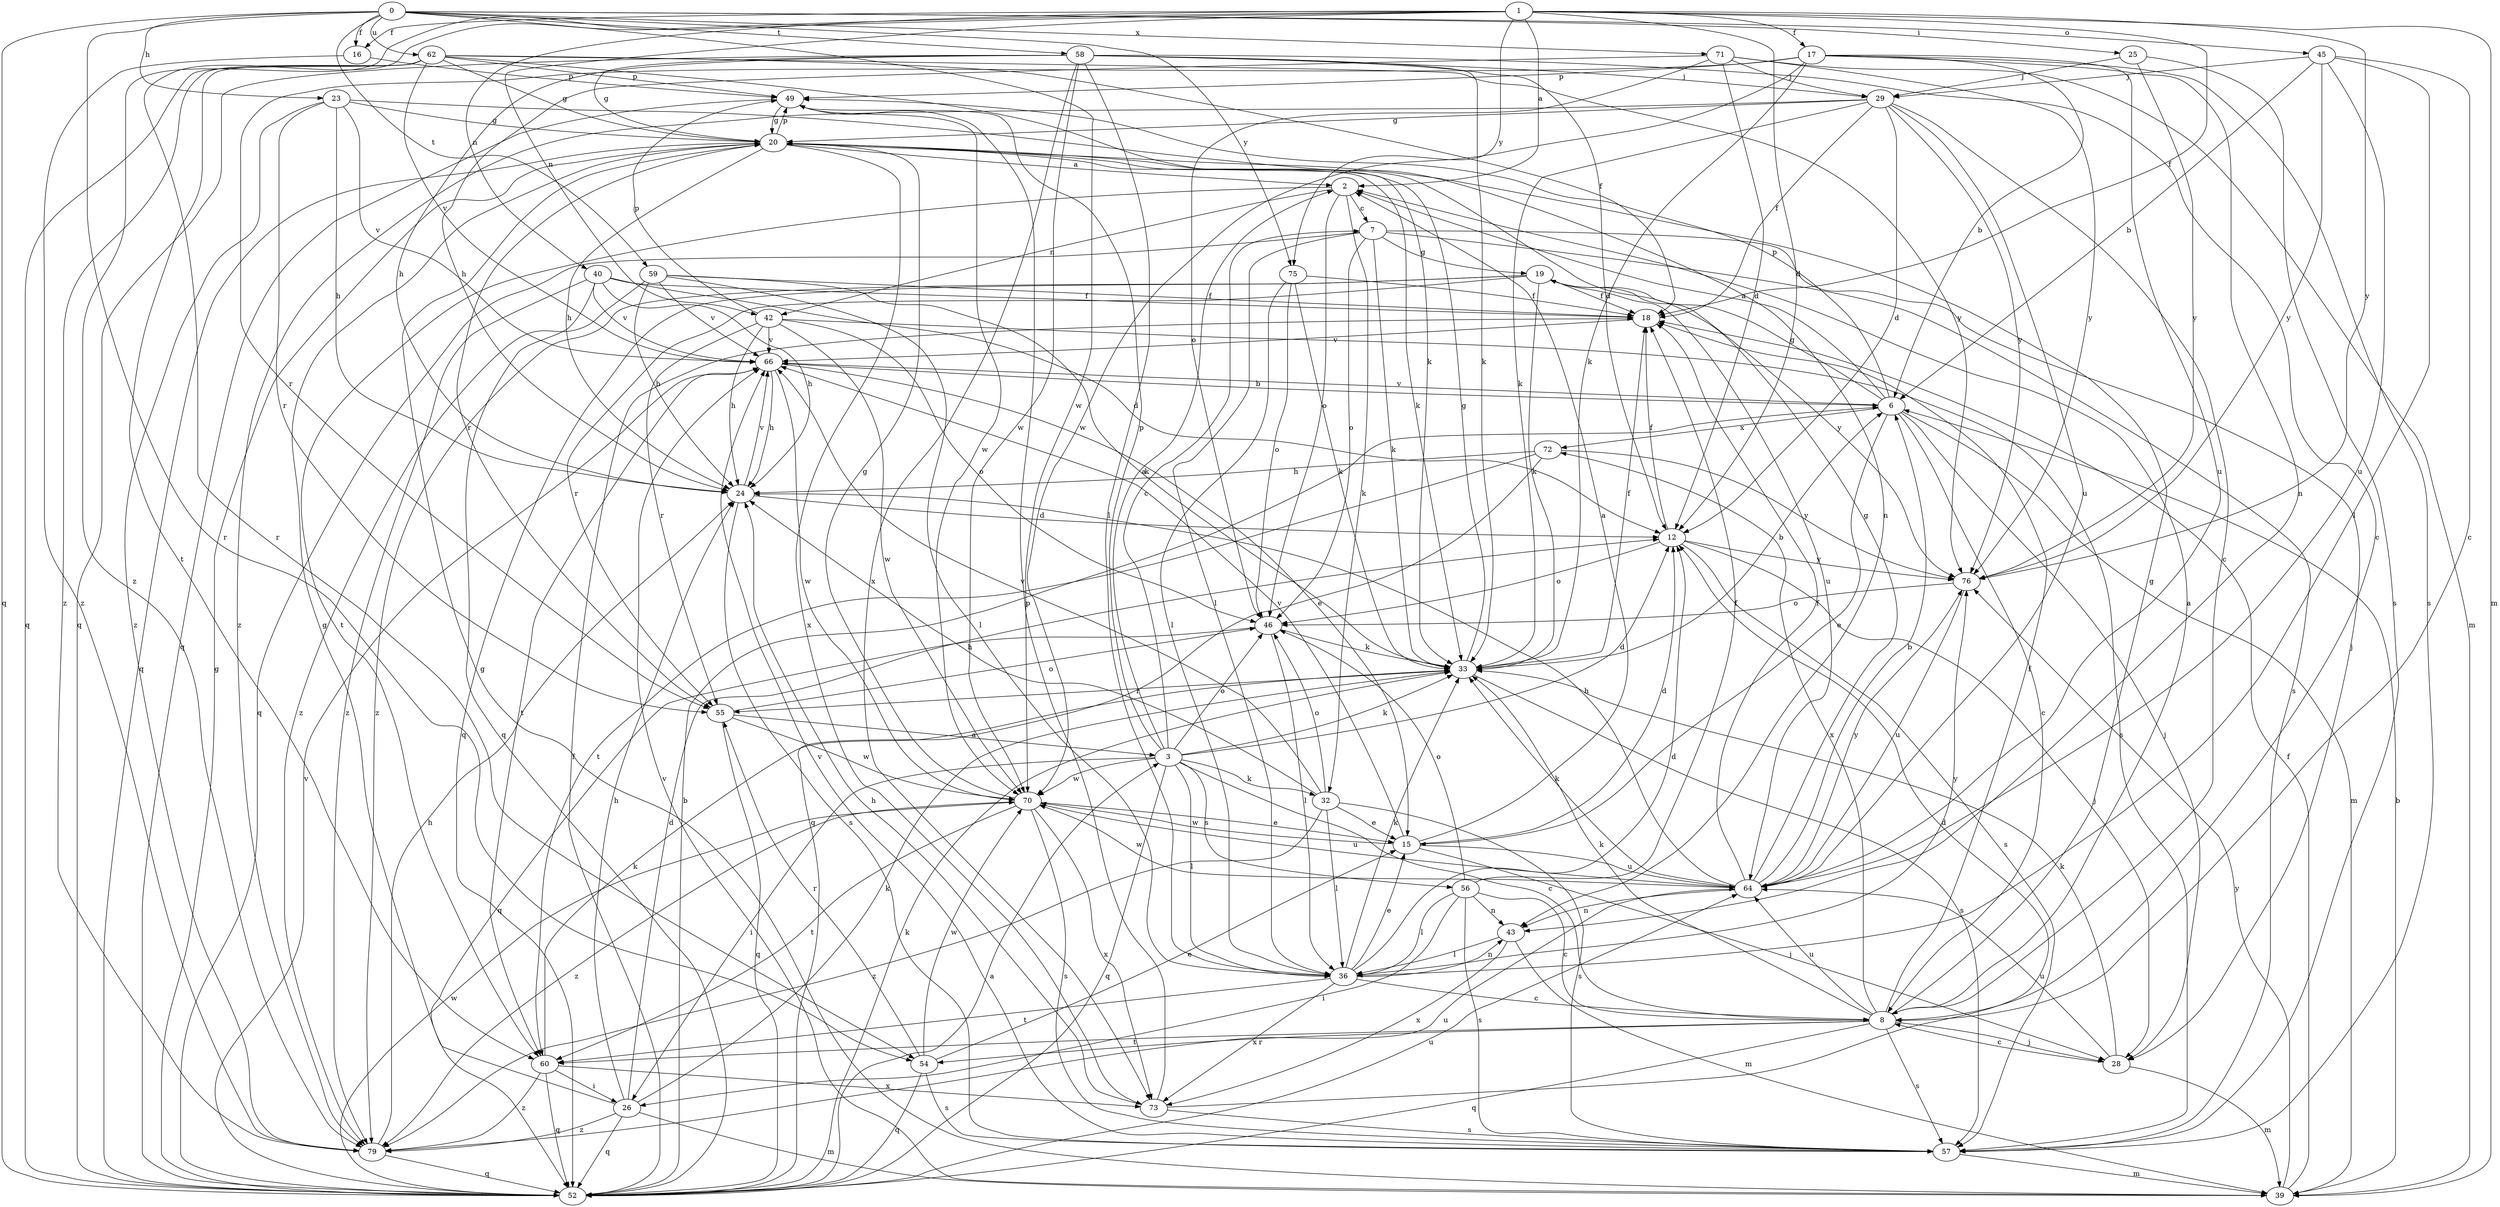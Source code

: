 strict digraph  {
0;
1;
2;
3;
6;
7;
8;
12;
15;
16;
17;
18;
19;
20;
23;
24;
25;
26;
28;
29;
32;
33;
36;
39;
40;
42;
43;
45;
46;
49;
52;
54;
55;
56;
57;
58;
59;
60;
62;
64;
66;
70;
71;
72;
73;
75;
76;
79;
0 -> 16  [label=f];
0 -> 23  [label=h];
0 -> 25  [label=i];
0 -> 45  [label=o];
0 -> 52  [label=q];
0 -> 54  [label=r];
0 -> 58  [label=t];
0 -> 59  [label=t];
0 -> 62  [label=u];
0 -> 70  [label=w];
0 -> 71  [label=x];
0 -> 75  [label=y];
1 -> 2  [label=a];
1 -> 12  [label=d];
1 -> 16  [label=f];
1 -> 17  [label=f];
1 -> 18  [label=f];
1 -> 39  [label=m];
1 -> 40  [label=n];
1 -> 42  [label=n];
1 -> 54  [label=r];
1 -> 75  [label=y];
1 -> 76  [label=y];
1 -> 79  [label=z];
2 -> 7  [label=c];
2 -> 32  [label=k];
2 -> 42  [label=n];
2 -> 46  [label=o];
2 -> 60  [label=t];
3 -> 2  [label=a];
3 -> 7  [label=c];
3 -> 8  [label=c];
3 -> 12  [label=d];
3 -> 26  [label=i];
3 -> 32  [label=k];
3 -> 33  [label=k];
3 -> 36  [label=l];
3 -> 46  [label=o];
3 -> 49  [label=p];
3 -> 52  [label=q];
3 -> 56  [label=s];
3 -> 70  [label=w];
6 -> 2  [label=a];
6 -> 8  [label=c];
6 -> 15  [label=e];
6 -> 19  [label=g];
6 -> 28  [label=j];
6 -> 39  [label=m];
6 -> 49  [label=p];
6 -> 66  [label=v];
6 -> 72  [label=x];
7 -> 19  [label=g];
7 -> 28  [label=j];
7 -> 33  [label=k];
7 -> 36  [label=l];
7 -> 46  [label=o];
7 -> 52  [label=q];
7 -> 57  [label=s];
8 -> 2  [label=a];
8 -> 18  [label=f];
8 -> 20  [label=g];
8 -> 28  [label=j];
8 -> 33  [label=k];
8 -> 52  [label=q];
8 -> 54  [label=r];
8 -> 57  [label=s];
8 -> 60  [label=t];
8 -> 64  [label=u];
8 -> 72  [label=x];
12 -> 18  [label=f];
12 -> 28  [label=j];
12 -> 46  [label=o];
12 -> 57  [label=s];
12 -> 76  [label=y];
15 -> 2  [label=a];
15 -> 12  [label=d];
15 -> 28  [label=j];
15 -> 64  [label=u];
15 -> 66  [label=v];
15 -> 70  [label=w];
16 -> 49  [label=p];
16 -> 79  [label=z];
17 -> 6  [label=b];
17 -> 33  [label=k];
17 -> 43  [label=n];
17 -> 49  [label=p];
17 -> 55  [label=r];
17 -> 57  [label=s];
17 -> 64  [label=u];
17 -> 70  [label=w];
18 -> 66  [label=v];
19 -> 18  [label=f];
19 -> 33  [label=k];
19 -> 52  [label=q];
19 -> 55  [label=r];
19 -> 64  [label=u];
19 -> 76  [label=y];
19 -> 79  [label=z];
20 -> 2  [label=a];
20 -> 24  [label=h];
20 -> 33  [label=k];
20 -> 49  [label=p];
20 -> 52  [label=q];
20 -> 55  [label=r];
20 -> 73  [label=x];
23 -> 20  [label=g];
23 -> 24  [label=h];
23 -> 43  [label=n];
23 -> 55  [label=r];
23 -> 66  [label=v];
23 -> 79  [label=z];
24 -> 12  [label=d];
24 -> 57  [label=s];
24 -> 66  [label=v];
25 -> 29  [label=j];
25 -> 57  [label=s];
25 -> 76  [label=y];
26 -> 12  [label=d];
26 -> 20  [label=g];
26 -> 24  [label=h];
26 -> 33  [label=k];
26 -> 39  [label=m];
26 -> 52  [label=q];
26 -> 79  [label=z];
28 -> 8  [label=c];
28 -> 33  [label=k];
28 -> 39  [label=m];
28 -> 64  [label=u];
29 -> 8  [label=c];
29 -> 12  [label=d];
29 -> 18  [label=f];
29 -> 20  [label=g];
29 -> 33  [label=k];
29 -> 64  [label=u];
29 -> 76  [label=y];
29 -> 79  [label=z];
32 -> 15  [label=e];
32 -> 24  [label=h];
32 -> 36  [label=l];
32 -> 46  [label=o];
32 -> 57  [label=s];
32 -> 66  [label=v];
32 -> 79  [label=z];
33 -> 6  [label=b];
33 -> 18  [label=f];
33 -> 20  [label=g];
33 -> 55  [label=r];
33 -> 57  [label=s];
36 -> 8  [label=c];
36 -> 12  [label=d];
36 -> 15  [label=e];
36 -> 33  [label=k];
36 -> 43  [label=n];
36 -> 60  [label=t];
36 -> 73  [label=x];
36 -> 76  [label=y];
39 -> 6  [label=b];
39 -> 18  [label=f];
39 -> 20  [label=g];
39 -> 66  [label=v];
39 -> 76  [label=y];
40 -> 12  [label=d];
40 -> 18  [label=f];
40 -> 24  [label=h];
40 -> 52  [label=q];
40 -> 66  [label=v];
40 -> 79  [label=z];
42 -> 24  [label=h];
42 -> 46  [label=o];
42 -> 49  [label=p];
42 -> 55  [label=r];
42 -> 57  [label=s];
42 -> 66  [label=v];
42 -> 70  [label=w];
43 -> 36  [label=l];
43 -> 39  [label=m];
43 -> 73  [label=x];
45 -> 6  [label=b];
45 -> 8  [label=c];
45 -> 29  [label=j];
45 -> 36  [label=l];
45 -> 64  [label=u];
45 -> 76  [label=y];
46 -> 33  [label=k];
46 -> 36  [label=l];
46 -> 52  [label=q];
49 -> 20  [label=g];
49 -> 52  [label=q];
49 -> 70  [label=w];
52 -> 3  [label=a];
52 -> 6  [label=b];
52 -> 18  [label=f];
52 -> 20  [label=g];
52 -> 33  [label=k];
52 -> 64  [label=u];
52 -> 66  [label=v];
52 -> 70  [label=w];
54 -> 15  [label=e];
54 -> 52  [label=q];
54 -> 55  [label=r];
54 -> 57  [label=s];
54 -> 70  [label=w];
55 -> 3  [label=a];
55 -> 46  [label=o];
55 -> 52  [label=q];
55 -> 70  [label=w];
56 -> 8  [label=c];
56 -> 18  [label=f];
56 -> 26  [label=i];
56 -> 36  [label=l];
56 -> 43  [label=n];
56 -> 46  [label=o];
56 -> 57  [label=s];
57 -> 39  [label=m];
57 -> 66  [label=v];
58 -> 8  [label=c];
58 -> 12  [label=d];
58 -> 20  [label=g];
58 -> 24  [label=h];
58 -> 29  [label=j];
58 -> 33  [label=k];
58 -> 36  [label=l];
58 -> 52  [label=q];
58 -> 70  [label=w];
58 -> 73  [label=x];
59 -> 18  [label=f];
59 -> 24  [label=h];
59 -> 33  [label=k];
59 -> 36  [label=l];
59 -> 66  [label=v];
59 -> 79  [label=z];
60 -> 26  [label=i];
60 -> 33  [label=k];
60 -> 52  [label=q];
60 -> 73  [label=x];
60 -> 79  [label=z];
62 -> 18  [label=f];
62 -> 20  [label=g];
62 -> 33  [label=k];
62 -> 49  [label=p];
62 -> 52  [label=q];
62 -> 60  [label=t];
62 -> 66  [label=v];
62 -> 76  [label=y];
62 -> 79  [label=z];
64 -> 6  [label=b];
64 -> 18  [label=f];
64 -> 20  [label=g];
64 -> 24  [label=h];
64 -> 33  [label=k];
64 -> 43  [label=n];
64 -> 70  [label=w];
64 -> 76  [label=y];
66 -> 6  [label=b];
66 -> 15  [label=e];
66 -> 24  [label=h];
66 -> 60  [label=t];
66 -> 70  [label=w];
70 -> 15  [label=e];
70 -> 20  [label=g];
70 -> 57  [label=s];
70 -> 60  [label=t];
70 -> 64  [label=u];
70 -> 73  [label=x];
70 -> 79  [label=z];
71 -> 12  [label=d];
71 -> 24  [label=h];
71 -> 29  [label=j];
71 -> 39  [label=m];
71 -> 46  [label=o];
71 -> 76  [label=y];
72 -> 24  [label=h];
72 -> 52  [label=q];
72 -> 60  [label=t];
72 -> 76  [label=y];
73 -> 12  [label=d];
73 -> 24  [label=h];
73 -> 49  [label=p];
73 -> 57  [label=s];
75 -> 18  [label=f];
75 -> 33  [label=k];
75 -> 36  [label=l];
75 -> 46  [label=o];
76 -> 46  [label=o];
76 -> 64  [label=u];
79 -> 24  [label=h];
79 -> 52  [label=q];
79 -> 64  [label=u];
}
